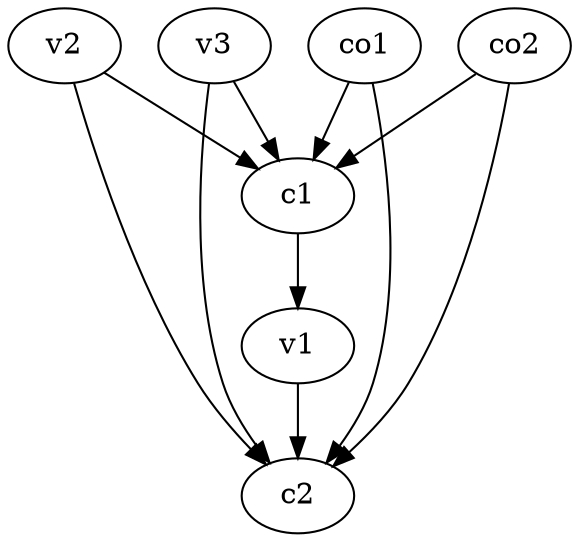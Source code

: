 strict digraph  {
c1;
c2;
v1;
v2;
v3;
co1;
co2;
c1 -> v1  [weight=1];
v1 -> c2  [weight=1];
v2 -> c2  [weight=1];
v2 -> c1  [weight=1];
v3 -> c2  [weight=1];
v3 -> c1  [weight=1];
co1 -> c2  [weight=1];
co1 -> c1  [weight=1];
co2 -> c1  [weight=1];
co2 -> c2  [weight=1];
}
